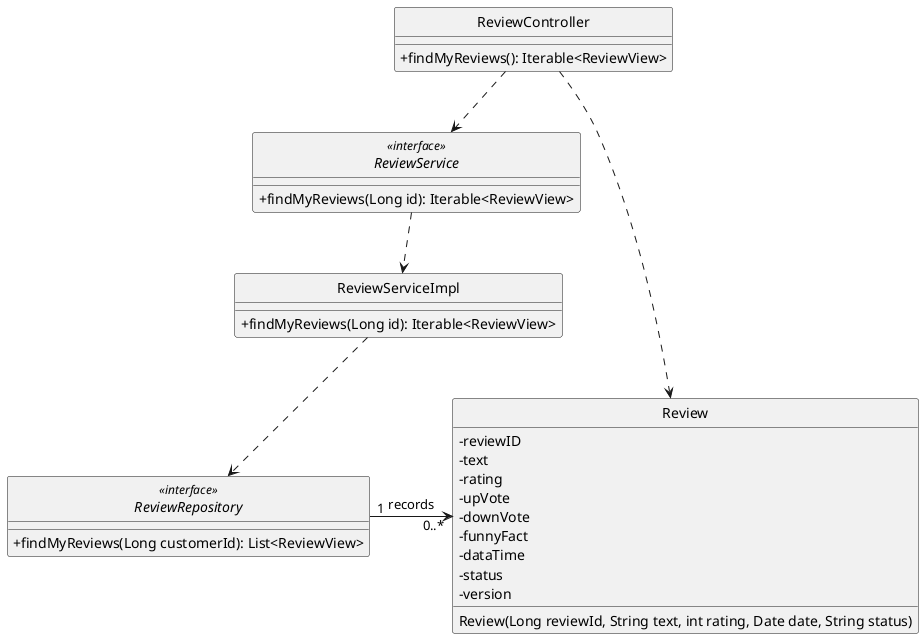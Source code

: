 @startuml
'https://plantuml.com/sequence-diagram

hide circle
skinparam classAttributeIconSize 0

class ReviewController {
     +findMyReviews(): Iterable<ReviewView>
}

class ReviewServiceImpl {
    +findMyReviews(Long id): Iterable<ReviewView>

}

interface ReviewService <<interface>> {
    +findMyReviews(Long id): Iterable<ReviewView>

}

class Review {
    - reviewID
    - text
    - rating
    - upVote
    - downVote
    - funnyFact
    - dataTime
    - status
    - version
    Review(Long reviewId, String text, int rating, Date date, String status)

}

interface ReviewRepository <<interface>> {
    +findMyReviews(Long customerId): List<ReviewView>
}

ReviewController..>ReviewService
ReviewController..>Review
ReviewService..>ReviewServiceImpl
ReviewServiceImpl..>ReviewRepository
ReviewRepository "1" -right-> "0..*" Review:  records
@enduml

